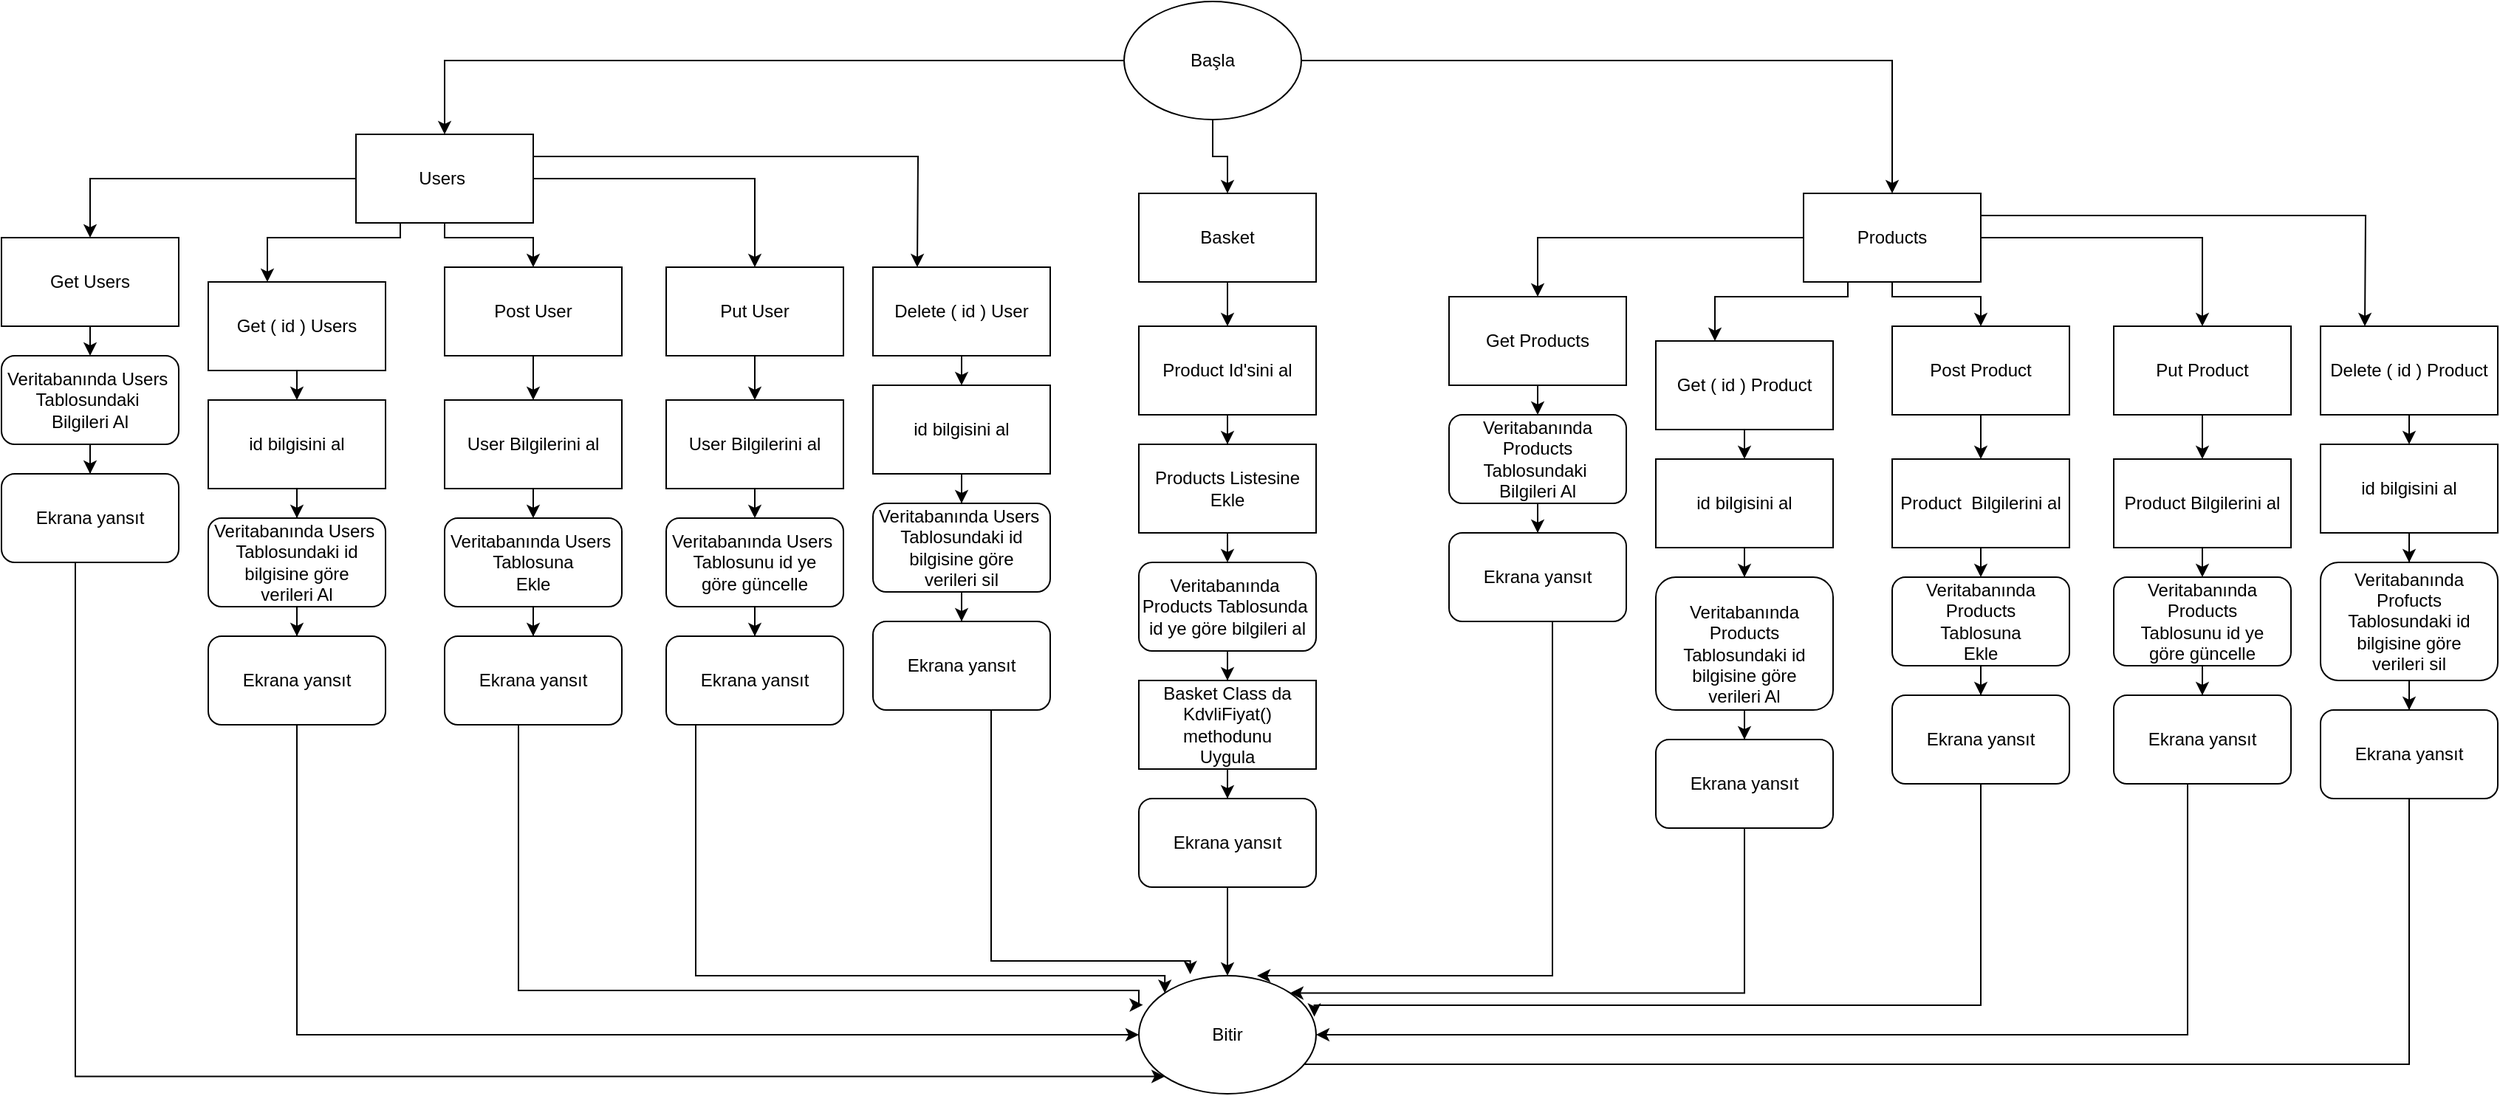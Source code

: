 <mxfile version="20.8.16" type="device"><diagram name="Page-1" id="u1dzXPumEa4jisF8WNRr"><mxGraphModel dx="2231" dy="819" grid="1" gridSize="10" guides="1" tooltips="1" connect="1" arrows="1" fold="1" page="1" pageScale="1" pageWidth="850" pageHeight="1100" math="0" shadow="0"><root><mxCell id="0"/><mxCell id="1" parent="0"/><mxCell id="zQElgTe2w62o4ruOPPWx-2" style="edgeStyle=orthogonalEdgeStyle;rounded=0;orthogonalLoop=1;jettySize=auto;html=1;" edge="1" parent="1" source="zQElgTe2w62o4ruOPPWx-1" target="zQElgTe2w62o4ruOPPWx-3"><mxGeometry relative="1" as="geometry"><mxPoint x="40" y="130" as="targetPoint"/></mxGeometry></mxCell><mxCell id="zQElgTe2w62o4ruOPPWx-85" style="edgeStyle=orthogonalEdgeStyle;rounded=0;orthogonalLoop=1;jettySize=auto;html=1;entryX=0.5;entryY=0;entryDx=0;entryDy=0;" edge="1" parent="1" source="zQElgTe2w62o4ruOPPWx-1" target="zQElgTe2w62o4ruOPPWx-51"><mxGeometry relative="1" as="geometry"/></mxCell><mxCell id="zQElgTe2w62o4ruOPPWx-87" style="edgeStyle=orthogonalEdgeStyle;rounded=0;orthogonalLoop=1;jettySize=auto;html=1;" edge="1" parent="1" source="zQElgTe2w62o4ruOPPWx-1" target="zQElgTe2w62o4ruOPPWx-88"><mxGeometry relative="1" as="geometry"><mxPoint x="560" y="200" as="targetPoint"/></mxGeometry></mxCell><mxCell id="zQElgTe2w62o4ruOPPWx-1" value="Başla" style="ellipse;whiteSpace=wrap;html=1;" vertex="1" parent="1"><mxGeometry x="490" y="40" width="120" height="80" as="geometry"/></mxCell><mxCell id="zQElgTe2w62o4ruOPPWx-4" style="edgeStyle=orthogonalEdgeStyle;rounded=0;orthogonalLoop=1;jettySize=auto;html=1;" edge="1" parent="1" source="zQElgTe2w62o4ruOPPWx-3" target="zQElgTe2w62o4ruOPPWx-5"><mxGeometry relative="1" as="geometry"><mxPoint x="30" y="220" as="targetPoint"/></mxGeometry></mxCell><mxCell id="zQElgTe2w62o4ruOPPWx-11" style="edgeStyle=orthogonalEdgeStyle;rounded=0;orthogonalLoop=1;jettySize=auto;html=1;" edge="1" parent="1" source="zQElgTe2w62o4ruOPPWx-3"><mxGeometry relative="1" as="geometry"><mxPoint x="-90" y="230" as="targetPoint"/><Array as="points"><mxPoint y="200"/><mxPoint x="-90" y="200"/></Array></mxGeometry></mxCell><mxCell id="zQElgTe2w62o4ruOPPWx-20" style="edgeStyle=orthogonalEdgeStyle;rounded=0;orthogonalLoop=1;jettySize=auto;html=1;" edge="1" parent="1" source="zQElgTe2w62o4ruOPPWx-3"><mxGeometry relative="1" as="geometry"><mxPoint x="90" y="220" as="targetPoint"/><Array as="points"><mxPoint x="30" y="200"/><mxPoint x="90" y="200"/></Array></mxGeometry></mxCell><mxCell id="zQElgTe2w62o4ruOPPWx-37" style="edgeStyle=orthogonalEdgeStyle;rounded=0;orthogonalLoop=1;jettySize=auto;html=1;" edge="1" parent="1" source="zQElgTe2w62o4ruOPPWx-3" target="zQElgTe2w62o4ruOPPWx-31"><mxGeometry relative="1" as="geometry"/></mxCell><mxCell id="zQElgTe2w62o4ruOPPWx-38" style="edgeStyle=orthogonalEdgeStyle;rounded=0;orthogonalLoop=1;jettySize=auto;html=1;exitX=1;exitY=0.25;exitDx=0;exitDy=0;" edge="1" parent="1" source="zQElgTe2w62o4ruOPPWx-3"><mxGeometry relative="1" as="geometry"><mxPoint x="350" y="220" as="targetPoint"/></mxGeometry></mxCell><mxCell id="zQElgTe2w62o4ruOPPWx-3" value="Users&amp;nbsp;" style="rounded=0;whiteSpace=wrap;html=1;" vertex="1" parent="1"><mxGeometry x="-30" y="130" width="120" height="60" as="geometry"/></mxCell><mxCell id="zQElgTe2w62o4ruOPPWx-6" style="edgeStyle=orthogonalEdgeStyle;rounded=0;orthogonalLoop=1;jettySize=auto;html=1;" edge="1" parent="1" source="zQElgTe2w62o4ruOPPWx-5"><mxGeometry relative="1" as="geometry"><mxPoint x="-210" y="280" as="targetPoint"/></mxGeometry></mxCell><mxCell id="zQElgTe2w62o4ruOPPWx-5" value="Get Users" style="rounded=0;whiteSpace=wrap;html=1;" vertex="1" parent="1"><mxGeometry x="-270" y="200" width="120" height="60" as="geometry"/></mxCell><mxCell id="zQElgTe2w62o4ruOPPWx-9" style="edgeStyle=orthogonalEdgeStyle;rounded=0;orthogonalLoop=1;jettySize=auto;html=1;" edge="1" parent="1" source="zQElgTe2w62o4ruOPPWx-8" target="zQElgTe2w62o4ruOPPWx-10"><mxGeometry relative="1" as="geometry"><mxPoint x="-210" y="370" as="targetPoint"/></mxGeometry></mxCell><mxCell id="zQElgTe2w62o4ruOPPWx-8" value="Veritabanında Users&amp;nbsp;&lt;br&gt;Tablosundaki&amp;nbsp;&lt;br&gt;Bilgileri Al" style="rounded=1;whiteSpace=wrap;html=1;" vertex="1" parent="1"><mxGeometry x="-270" y="280" width="120" height="60" as="geometry"/></mxCell><mxCell id="zQElgTe2w62o4ruOPPWx-104" style="edgeStyle=orthogonalEdgeStyle;rounded=0;orthogonalLoop=1;jettySize=auto;html=1;entryX=0;entryY=1;entryDx=0;entryDy=0;" edge="1" parent="1" source="zQElgTe2w62o4ruOPPWx-10" target="zQElgTe2w62o4ruOPPWx-102"><mxGeometry relative="1" as="geometry"><Array as="points"><mxPoint x="-220" y="768"/></Array></mxGeometry></mxCell><mxCell id="zQElgTe2w62o4ruOPPWx-10" value="Ekrana yansıt" style="rounded=1;whiteSpace=wrap;html=1;" vertex="1" parent="1"><mxGeometry x="-270" y="360" width="120" height="60" as="geometry"/></mxCell><mxCell id="zQElgTe2w62o4ruOPPWx-13" style="edgeStyle=orthogonalEdgeStyle;rounded=0;orthogonalLoop=1;jettySize=auto;html=1;" edge="1" parent="1" source="zQElgTe2w62o4ruOPPWx-12"><mxGeometry relative="1" as="geometry"><mxPoint x="-70" y="310" as="targetPoint"/></mxGeometry></mxCell><mxCell id="zQElgTe2w62o4ruOPPWx-12" value="Get ( id ) Users" style="rounded=0;whiteSpace=wrap;html=1;" vertex="1" parent="1"><mxGeometry x="-130" y="230" width="120" height="60" as="geometry"/></mxCell><mxCell id="zQElgTe2w62o4ruOPPWx-26" style="edgeStyle=orthogonalEdgeStyle;rounded=0;orthogonalLoop=1;jettySize=auto;html=1;" edge="1" parent="1" source="zQElgTe2w62o4ruOPPWx-14" target="zQElgTe2w62o4ruOPPWx-18"><mxGeometry relative="1" as="geometry"/></mxCell><mxCell id="zQElgTe2w62o4ruOPPWx-14" value="id bilgisini al" style="rounded=0;whiteSpace=wrap;html=1;" vertex="1" parent="1"><mxGeometry x="-130" y="310" width="120" height="60" as="geometry"/></mxCell><mxCell id="zQElgTe2w62o4ruOPPWx-17" style="edgeStyle=orthogonalEdgeStyle;rounded=0;orthogonalLoop=1;jettySize=auto;html=1;" edge="1" parent="1" source="zQElgTe2w62o4ruOPPWx-18" target="zQElgTe2w62o4ruOPPWx-19"><mxGeometry relative="1" as="geometry"><mxPoint y="530" as="targetPoint"/></mxGeometry></mxCell><mxCell id="zQElgTe2w62o4ruOPPWx-18" value="Veritabanında Users&amp;nbsp;&lt;br&gt;Tablosundaki id bilgisine göre&lt;br&gt;verileri Al" style="rounded=1;whiteSpace=wrap;html=1;" vertex="1" parent="1"><mxGeometry x="-130" y="390" width="120" height="60" as="geometry"/></mxCell><mxCell id="zQElgTe2w62o4ruOPPWx-105" style="edgeStyle=orthogonalEdgeStyle;rounded=0;orthogonalLoop=1;jettySize=auto;html=1;entryX=0;entryY=0.5;entryDx=0;entryDy=0;" edge="1" parent="1" source="zQElgTe2w62o4ruOPPWx-19" target="zQElgTe2w62o4ruOPPWx-102"><mxGeometry relative="1" as="geometry"><Array as="points"><mxPoint x="-70" y="740"/></Array></mxGeometry></mxCell><mxCell id="zQElgTe2w62o4ruOPPWx-19" value="Ekrana yansıt" style="rounded=1;whiteSpace=wrap;html=1;" vertex="1" parent="1"><mxGeometry x="-130" y="470" width="120" height="60" as="geometry"/></mxCell><mxCell id="zQElgTe2w62o4ruOPPWx-22" style="edgeStyle=orthogonalEdgeStyle;rounded=0;orthogonalLoop=1;jettySize=auto;html=1;" edge="1" parent="1" source="zQElgTe2w62o4ruOPPWx-21" target="zQElgTe2w62o4ruOPPWx-23"><mxGeometry relative="1" as="geometry"><mxPoint x="90" y="300" as="targetPoint"/></mxGeometry></mxCell><mxCell id="zQElgTe2w62o4ruOPPWx-21" value="Post User" style="rounded=0;whiteSpace=wrap;html=1;" vertex="1" parent="1"><mxGeometry x="30" y="220" width="120" height="60" as="geometry"/></mxCell><mxCell id="zQElgTe2w62o4ruOPPWx-25" value="" style="edgeStyle=orthogonalEdgeStyle;rounded=0;orthogonalLoop=1;jettySize=auto;html=1;" edge="1" parent="1" source="zQElgTe2w62o4ruOPPWx-23"><mxGeometry relative="1" as="geometry"><mxPoint x="90" y="390" as="targetPoint"/></mxGeometry></mxCell><mxCell id="zQElgTe2w62o4ruOPPWx-23" value="User Bilgilerini al" style="rounded=0;whiteSpace=wrap;html=1;" vertex="1" parent="1"><mxGeometry x="30" y="310" width="120" height="60" as="geometry"/></mxCell><mxCell id="zQElgTe2w62o4ruOPPWx-27" style="edgeStyle=orthogonalEdgeStyle;rounded=0;orthogonalLoop=1;jettySize=auto;html=1;" edge="1" parent="1" source="zQElgTe2w62o4ruOPPWx-28" target="zQElgTe2w62o4ruOPPWx-29"><mxGeometry relative="1" as="geometry"><mxPoint x="160" y="530" as="targetPoint"/></mxGeometry></mxCell><mxCell id="zQElgTe2w62o4ruOPPWx-28" value="Veritabanında Users&amp;nbsp;&lt;br&gt;Tablosuna&lt;br&gt;Ekle" style="rounded=1;whiteSpace=wrap;html=1;" vertex="1" parent="1"><mxGeometry x="30" y="390" width="120" height="60" as="geometry"/></mxCell><mxCell id="zQElgTe2w62o4ruOPPWx-103" style="edgeStyle=orthogonalEdgeStyle;rounded=0;orthogonalLoop=1;jettySize=auto;html=1;entryX=0.023;entryY=0.247;entryDx=0;entryDy=0;entryPerimeter=0;" edge="1" parent="1" source="zQElgTe2w62o4ruOPPWx-29" target="zQElgTe2w62o4ruOPPWx-102"><mxGeometry relative="1" as="geometry"><Array as="points"><mxPoint x="80" y="710"/><mxPoint x="500" y="710"/><mxPoint x="500" y="720"/></Array></mxGeometry></mxCell><mxCell id="zQElgTe2w62o4ruOPPWx-29" value="Ekrana yansıt" style="rounded=1;whiteSpace=wrap;html=1;" vertex="1" parent="1"><mxGeometry x="30" y="470" width="120" height="60" as="geometry"/></mxCell><mxCell id="zQElgTe2w62o4ruOPPWx-30" style="edgeStyle=orthogonalEdgeStyle;rounded=0;orthogonalLoop=1;jettySize=auto;html=1;" edge="1" parent="1" source="zQElgTe2w62o4ruOPPWx-31" target="zQElgTe2w62o4ruOPPWx-33"><mxGeometry relative="1" as="geometry"><mxPoint x="240" y="300" as="targetPoint"/></mxGeometry></mxCell><mxCell id="zQElgTe2w62o4ruOPPWx-31" value="Put User" style="rounded=0;whiteSpace=wrap;html=1;" vertex="1" parent="1"><mxGeometry x="180" y="220" width="120" height="60" as="geometry"/></mxCell><mxCell id="zQElgTe2w62o4ruOPPWx-32" value="" style="edgeStyle=orthogonalEdgeStyle;rounded=0;orthogonalLoop=1;jettySize=auto;html=1;" edge="1" parent="1" source="zQElgTe2w62o4ruOPPWx-33"><mxGeometry relative="1" as="geometry"><mxPoint x="240" y="390" as="targetPoint"/></mxGeometry></mxCell><mxCell id="zQElgTe2w62o4ruOPPWx-33" value="User Bilgilerini al" style="rounded=0;whiteSpace=wrap;html=1;" vertex="1" parent="1"><mxGeometry x="180" y="310" width="120" height="60" as="geometry"/></mxCell><mxCell id="zQElgTe2w62o4ruOPPWx-34" style="edgeStyle=orthogonalEdgeStyle;rounded=0;orthogonalLoop=1;jettySize=auto;html=1;" edge="1" parent="1" source="zQElgTe2w62o4ruOPPWx-35" target="zQElgTe2w62o4ruOPPWx-36"><mxGeometry relative="1" as="geometry"><mxPoint x="310" y="530" as="targetPoint"/></mxGeometry></mxCell><mxCell id="zQElgTe2w62o4ruOPPWx-35" value="Veritabanında Users&amp;nbsp;&lt;br&gt;Tablosunu id ye&lt;br&gt;göre güncelle" style="rounded=1;whiteSpace=wrap;html=1;" vertex="1" parent="1"><mxGeometry x="180" y="390" width="120" height="60" as="geometry"/></mxCell><mxCell id="zQElgTe2w62o4ruOPPWx-106" style="edgeStyle=orthogonalEdgeStyle;rounded=0;orthogonalLoop=1;jettySize=auto;html=1;entryX=0;entryY=0;entryDx=0;entryDy=0;" edge="1" parent="1" source="zQElgTe2w62o4ruOPPWx-36" target="zQElgTe2w62o4ruOPPWx-102"><mxGeometry relative="1" as="geometry"><Array as="points"><mxPoint x="200" y="700"/><mxPoint x="518" y="700"/></Array></mxGeometry></mxCell><mxCell id="zQElgTe2w62o4ruOPPWx-36" value="Ekrana yansıt" style="rounded=1;whiteSpace=wrap;html=1;" vertex="1" parent="1"><mxGeometry x="180" y="470" width="120" height="60" as="geometry"/></mxCell><mxCell id="zQElgTe2w62o4ruOPPWx-39" style="edgeStyle=orthogonalEdgeStyle;rounded=0;orthogonalLoop=1;jettySize=auto;html=1;" edge="1" parent="1" source="zQElgTe2w62o4ruOPPWx-40"><mxGeometry relative="1" as="geometry"><mxPoint x="380" y="300" as="targetPoint"/></mxGeometry></mxCell><mxCell id="zQElgTe2w62o4ruOPPWx-40" value="Delete ( id ) User" style="rounded=0;whiteSpace=wrap;html=1;" vertex="1" parent="1"><mxGeometry x="320" y="220" width="120" height="60" as="geometry"/></mxCell><mxCell id="zQElgTe2w62o4ruOPPWx-41" style="edgeStyle=orthogonalEdgeStyle;rounded=0;orthogonalLoop=1;jettySize=auto;html=1;" edge="1" parent="1" source="zQElgTe2w62o4ruOPPWx-42" target="zQElgTe2w62o4ruOPPWx-44"><mxGeometry relative="1" as="geometry"/></mxCell><mxCell id="zQElgTe2w62o4ruOPPWx-42" value="id bilgisini al" style="rounded=0;whiteSpace=wrap;html=1;" vertex="1" parent="1"><mxGeometry x="320" y="300" width="120" height="60" as="geometry"/></mxCell><mxCell id="zQElgTe2w62o4ruOPPWx-43" style="edgeStyle=orthogonalEdgeStyle;rounded=0;orthogonalLoop=1;jettySize=auto;html=1;" edge="1" parent="1" source="zQElgTe2w62o4ruOPPWx-44" target="zQElgTe2w62o4ruOPPWx-45"><mxGeometry relative="1" as="geometry"><mxPoint x="450" y="520" as="targetPoint"/></mxGeometry></mxCell><mxCell id="zQElgTe2w62o4ruOPPWx-44" value="Veritabanında Users&amp;nbsp;&lt;br&gt;Tablosundaki id bilgisine göre&lt;br&gt;verileri sil" style="rounded=1;whiteSpace=wrap;html=1;" vertex="1" parent="1"><mxGeometry x="320" y="380" width="120" height="60" as="geometry"/></mxCell><mxCell id="zQElgTe2w62o4ruOPPWx-107" style="edgeStyle=orthogonalEdgeStyle;rounded=0;orthogonalLoop=1;jettySize=auto;html=1;entryX=0.29;entryY=-0.012;entryDx=0;entryDy=0;entryPerimeter=0;" edge="1" parent="1" source="zQElgTe2w62o4ruOPPWx-45" target="zQElgTe2w62o4ruOPPWx-102"><mxGeometry relative="1" as="geometry"><Array as="points"><mxPoint x="400" y="690"/><mxPoint x="535" y="690"/></Array></mxGeometry></mxCell><mxCell id="zQElgTe2w62o4ruOPPWx-45" value="Ekrana yansıt" style="rounded=1;whiteSpace=wrap;html=1;" vertex="1" parent="1"><mxGeometry x="320" y="460" width="120" height="60" as="geometry"/></mxCell><mxCell id="zQElgTe2w62o4ruOPPWx-46" style="edgeStyle=orthogonalEdgeStyle;rounded=0;orthogonalLoop=1;jettySize=auto;html=1;" edge="1" parent="1" source="zQElgTe2w62o4ruOPPWx-51" target="zQElgTe2w62o4ruOPPWx-53"><mxGeometry relative="1" as="geometry"><mxPoint x="1010" y="260" as="targetPoint"/></mxGeometry></mxCell><mxCell id="zQElgTe2w62o4ruOPPWx-47" style="edgeStyle=orthogonalEdgeStyle;rounded=0;orthogonalLoop=1;jettySize=auto;html=1;" edge="1" parent="1" source="zQElgTe2w62o4ruOPPWx-51"><mxGeometry relative="1" as="geometry"><mxPoint x="890" y="270" as="targetPoint"/><Array as="points"><mxPoint x="980" y="240"/><mxPoint x="890" y="240"/></Array></mxGeometry></mxCell><mxCell id="zQElgTe2w62o4ruOPPWx-48" style="edgeStyle=orthogonalEdgeStyle;rounded=0;orthogonalLoop=1;jettySize=auto;html=1;" edge="1" parent="1" source="zQElgTe2w62o4ruOPPWx-51"><mxGeometry relative="1" as="geometry"><mxPoint x="1070" y="260" as="targetPoint"/><Array as="points"><mxPoint x="1010" y="240"/><mxPoint x="1070" y="240"/></Array></mxGeometry></mxCell><mxCell id="zQElgTe2w62o4ruOPPWx-49" style="edgeStyle=orthogonalEdgeStyle;rounded=0;orthogonalLoop=1;jettySize=auto;html=1;" edge="1" parent="1" source="zQElgTe2w62o4ruOPPWx-51" target="zQElgTe2w62o4ruOPPWx-72"><mxGeometry relative="1" as="geometry"/></mxCell><mxCell id="zQElgTe2w62o4ruOPPWx-50" style="edgeStyle=orthogonalEdgeStyle;rounded=0;orthogonalLoop=1;jettySize=auto;html=1;exitX=1;exitY=0.25;exitDx=0;exitDy=0;" edge="1" parent="1" source="zQElgTe2w62o4ruOPPWx-51"><mxGeometry relative="1" as="geometry"><mxPoint x="1330" y="260" as="targetPoint"/></mxGeometry></mxCell><mxCell id="zQElgTe2w62o4ruOPPWx-51" value="Products" style="rounded=0;whiteSpace=wrap;html=1;" vertex="1" parent="1"><mxGeometry x="950" y="170" width="120" height="60" as="geometry"/></mxCell><mxCell id="zQElgTe2w62o4ruOPPWx-52" style="edgeStyle=orthogonalEdgeStyle;rounded=0;orthogonalLoop=1;jettySize=auto;html=1;" edge="1" parent="1" source="zQElgTe2w62o4ruOPPWx-53"><mxGeometry relative="1" as="geometry"><mxPoint x="770" y="320" as="targetPoint"/></mxGeometry></mxCell><mxCell id="zQElgTe2w62o4ruOPPWx-53" value="Get Products" style="rounded=0;whiteSpace=wrap;html=1;" vertex="1" parent="1"><mxGeometry x="710" y="240" width="120" height="60" as="geometry"/></mxCell><mxCell id="zQElgTe2w62o4ruOPPWx-54" style="edgeStyle=orthogonalEdgeStyle;rounded=0;orthogonalLoop=1;jettySize=auto;html=1;" edge="1" parent="1" source="zQElgTe2w62o4ruOPPWx-55" target="zQElgTe2w62o4ruOPPWx-56"><mxGeometry relative="1" as="geometry"><mxPoint x="770" y="410" as="targetPoint"/></mxGeometry></mxCell><mxCell id="zQElgTe2w62o4ruOPPWx-55" value="Veritabanında Products&lt;br&gt;Tablosundaki&amp;nbsp;&lt;br&gt;Bilgileri Al" style="rounded=1;whiteSpace=wrap;html=1;" vertex="1" parent="1"><mxGeometry x="710" y="320" width="120" height="60" as="geometry"/></mxCell><mxCell id="zQElgTe2w62o4ruOPPWx-109" style="edgeStyle=orthogonalEdgeStyle;rounded=0;orthogonalLoop=1;jettySize=auto;html=1;entryX=0.667;entryY=0;entryDx=0;entryDy=0;entryPerimeter=0;" edge="1" parent="1" source="zQElgTe2w62o4ruOPPWx-56" target="zQElgTe2w62o4ruOPPWx-102"><mxGeometry relative="1" as="geometry"><Array as="points"><mxPoint x="780" y="700"/></Array></mxGeometry></mxCell><mxCell id="zQElgTe2w62o4ruOPPWx-56" value="Ekrana yansıt" style="rounded=1;whiteSpace=wrap;html=1;" vertex="1" parent="1"><mxGeometry x="710" y="400" width="120" height="60" as="geometry"/></mxCell><mxCell id="zQElgTe2w62o4ruOPPWx-57" style="edgeStyle=orthogonalEdgeStyle;rounded=0;orthogonalLoop=1;jettySize=auto;html=1;" edge="1" parent="1" source="zQElgTe2w62o4ruOPPWx-58"><mxGeometry relative="1" as="geometry"><mxPoint x="910" y="350" as="targetPoint"/></mxGeometry></mxCell><mxCell id="zQElgTe2w62o4ruOPPWx-58" value="Get ( id ) Product" style="rounded=0;whiteSpace=wrap;html=1;" vertex="1" parent="1"><mxGeometry x="850" y="270" width="120" height="60" as="geometry"/></mxCell><mxCell id="zQElgTe2w62o4ruOPPWx-59" style="edgeStyle=orthogonalEdgeStyle;rounded=0;orthogonalLoop=1;jettySize=auto;html=1;" edge="1" parent="1" source="zQElgTe2w62o4ruOPPWx-60" target="zQElgTe2w62o4ruOPPWx-62"><mxGeometry relative="1" as="geometry"/></mxCell><mxCell id="zQElgTe2w62o4ruOPPWx-60" value="id bilgisini al" style="rounded=0;whiteSpace=wrap;html=1;" vertex="1" parent="1"><mxGeometry x="850" y="350" width="120" height="60" as="geometry"/></mxCell><mxCell id="zQElgTe2w62o4ruOPPWx-61" style="edgeStyle=orthogonalEdgeStyle;rounded=0;orthogonalLoop=1;jettySize=auto;html=1;" edge="1" parent="1" source="zQElgTe2w62o4ruOPPWx-62" target="zQElgTe2w62o4ruOPPWx-63"><mxGeometry relative="1" as="geometry"><mxPoint x="980" y="570" as="targetPoint"/></mxGeometry></mxCell><mxCell id="zQElgTe2w62o4ruOPPWx-62" value="&lt;br&gt;Veritabanında Products&lt;br&gt;Tablosundaki id bilgisine göre&lt;br&gt;verileri Al" style="rounded=1;whiteSpace=wrap;html=1;" vertex="1" parent="1"><mxGeometry x="850" y="430" width="120" height="90" as="geometry"/></mxCell><mxCell id="zQElgTe2w62o4ruOPPWx-110" style="edgeStyle=orthogonalEdgeStyle;rounded=0;orthogonalLoop=1;jettySize=auto;html=1;entryX=1;entryY=0;entryDx=0;entryDy=0;" edge="1" parent="1" source="zQElgTe2w62o4ruOPPWx-63" target="zQElgTe2w62o4ruOPPWx-102"><mxGeometry relative="1" as="geometry"><Array as="points"><mxPoint x="910" y="712"/></Array></mxGeometry></mxCell><mxCell id="zQElgTe2w62o4ruOPPWx-63" value="Ekrana yansıt" style="rounded=1;whiteSpace=wrap;html=1;" vertex="1" parent="1"><mxGeometry x="850" y="540" width="120" height="60" as="geometry"/></mxCell><mxCell id="zQElgTe2w62o4ruOPPWx-64" style="edgeStyle=orthogonalEdgeStyle;rounded=0;orthogonalLoop=1;jettySize=auto;html=1;" edge="1" parent="1" source="zQElgTe2w62o4ruOPPWx-65" target="zQElgTe2w62o4ruOPPWx-67"><mxGeometry relative="1" as="geometry"><mxPoint x="1070" y="340" as="targetPoint"/></mxGeometry></mxCell><mxCell id="zQElgTe2w62o4ruOPPWx-65" value="Post Product" style="rounded=0;whiteSpace=wrap;html=1;" vertex="1" parent="1"><mxGeometry x="1010" y="260" width="120" height="60" as="geometry"/></mxCell><mxCell id="zQElgTe2w62o4ruOPPWx-66" value="" style="edgeStyle=orthogonalEdgeStyle;rounded=0;orthogonalLoop=1;jettySize=auto;html=1;" edge="1" parent="1" source="zQElgTe2w62o4ruOPPWx-67"><mxGeometry relative="1" as="geometry"><mxPoint x="1070" y="430" as="targetPoint"/></mxGeometry></mxCell><mxCell id="zQElgTe2w62o4ruOPPWx-67" value="Product&amp;nbsp; Bilgilerini al" style="rounded=0;whiteSpace=wrap;html=1;" vertex="1" parent="1"><mxGeometry x="1010" y="350" width="120" height="60" as="geometry"/></mxCell><mxCell id="zQElgTe2w62o4ruOPPWx-68" style="edgeStyle=orthogonalEdgeStyle;rounded=0;orthogonalLoop=1;jettySize=auto;html=1;" edge="1" parent="1" source="zQElgTe2w62o4ruOPPWx-69" target="zQElgTe2w62o4ruOPPWx-70"><mxGeometry relative="1" as="geometry"><mxPoint x="1140" y="570" as="targetPoint"/></mxGeometry></mxCell><mxCell id="zQElgTe2w62o4ruOPPWx-69" value="Veritabanında Products&lt;br&gt;Tablosuna&lt;br&gt;Ekle" style="rounded=1;whiteSpace=wrap;html=1;" vertex="1" parent="1"><mxGeometry x="1010" y="430" width="120" height="60" as="geometry"/></mxCell><mxCell id="zQElgTe2w62o4ruOPPWx-111" style="edgeStyle=orthogonalEdgeStyle;rounded=0;orthogonalLoop=1;jettySize=auto;html=1;entryX=0.99;entryY=0.347;entryDx=0;entryDy=0;entryPerimeter=0;" edge="1" parent="1" source="zQElgTe2w62o4ruOPPWx-70" target="zQElgTe2w62o4ruOPPWx-102"><mxGeometry relative="1" as="geometry"><Array as="points"><mxPoint x="1070" y="720"/><mxPoint x="619" y="720"/></Array></mxGeometry></mxCell><mxCell id="zQElgTe2w62o4ruOPPWx-70" value="Ekrana yansıt" style="rounded=1;whiteSpace=wrap;html=1;" vertex="1" parent="1"><mxGeometry x="1010" y="510" width="120" height="60" as="geometry"/></mxCell><mxCell id="zQElgTe2w62o4ruOPPWx-71" style="edgeStyle=orthogonalEdgeStyle;rounded=0;orthogonalLoop=1;jettySize=auto;html=1;" edge="1" parent="1" source="zQElgTe2w62o4ruOPPWx-72" target="zQElgTe2w62o4ruOPPWx-74"><mxGeometry relative="1" as="geometry"><mxPoint x="1220" y="340" as="targetPoint"/></mxGeometry></mxCell><mxCell id="zQElgTe2w62o4ruOPPWx-72" value="Put Product" style="rounded=0;whiteSpace=wrap;html=1;" vertex="1" parent="1"><mxGeometry x="1160" y="260" width="120" height="60" as="geometry"/></mxCell><mxCell id="zQElgTe2w62o4ruOPPWx-73" value="" style="edgeStyle=orthogonalEdgeStyle;rounded=0;orthogonalLoop=1;jettySize=auto;html=1;" edge="1" parent="1" source="zQElgTe2w62o4ruOPPWx-74"><mxGeometry relative="1" as="geometry"><mxPoint x="1220" y="430" as="targetPoint"/></mxGeometry></mxCell><mxCell id="zQElgTe2w62o4ruOPPWx-74" value="Product Bilgilerini al" style="rounded=0;whiteSpace=wrap;html=1;" vertex="1" parent="1"><mxGeometry x="1160" y="350" width="120" height="60" as="geometry"/></mxCell><mxCell id="zQElgTe2w62o4ruOPPWx-75" style="edgeStyle=orthogonalEdgeStyle;rounded=0;orthogonalLoop=1;jettySize=auto;html=1;" edge="1" parent="1" source="zQElgTe2w62o4ruOPPWx-76" target="zQElgTe2w62o4ruOPPWx-77"><mxGeometry relative="1" as="geometry"><mxPoint x="1290" y="570" as="targetPoint"/></mxGeometry></mxCell><mxCell id="zQElgTe2w62o4ruOPPWx-76" value="Veritabanında Products&lt;br&gt;Tablosunu id ye&lt;br&gt;göre güncelle" style="rounded=1;whiteSpace=wrap;html=1;" vertex="1" parent="1"><mxGeometry x="1160" y="430" width="120" height="60" as="geometry"/></mxCell><mxCell id="zQElgTe2w62o4ruOPPWx-112" style="edgeStyle=orthogonalEdgeStyle;rounded=0;orthogonalLoop=1;jettySize=auto;html=1;entryX=1;entryY=0.5;entryDx=0;entryDy=0;" edge="1" parent="1" source="zQElgTe2w62o4ruOPPWx-77" target="zQElgTe2w62o4ruOPPWx-102"><mxGeometry relative="1" as="geometry"><Array as="points"><mxPoint x="1210" y="740"/></Array></mxGeometry></mxCell><mxCell id="zQElgTe2w62o4ruOPPWx-77" value="Ekrana yansıt" style="rounded=1;whiteSpace=wrap;html=1;" vertex="1" parent="1"><mxGeometry x="1160" y="510" width="120" height="60" as="geometry"/></mxCell><mxCell id="zQElgTe2w62o4ruOPPWx-78" style="edgeStyle=orthogonalEdgeStyle;rounded=0;orthogonalLoop=1;jettySize=auto;html=1;" edge="1" parent="1" source="zQElgTe2w62o4ruOPPWx-79"><mxGeometry relative="1" as="geometry"><mxPoint x="1360" y="340" as="targetPoint"/></mxGeometry></mxCell><mxCell id="zQElgTe2w62o4ruOPPWx-79" value="Delete ( id ) Product" style="rounded=0;whiteSpace=wrap;html=1;" vertex="1" parent="1"><mxGeometry x="1300" y="260" width="120" height="60" as="geometry"/></mxCell><mxCell id="zQElgTe2w62o4ruOPPWx-80" style="edgeStyle=orthogonalEdgeStyle;rounded=0;orthogonalLoop=1;jettySize=auto;html=1;" edge="1" parent="1" source="zQElgTe2w62o4ruOPPWx-81" target="zQElgTe2w62o4ruOPPWx-83"><mxGeometry relative="1" as="geometry"/></mxCell><mxCell id="zQElgTe2w62o4ruOPPWx-81" value="id bilgisini al" style="rounded=0;whiteSpace=wrap;html=1;" vertex="1" parent="1"><mxGeometry x="1300" y="340" width="120" height="60" as="geometry"/></mxCell><mxCell id="zQElgTe2w62o4ruOPPWx-82" style="edgeStyle=orthogonalEdgeStyle;rounded=0;orthogonalLoop=1;jettySize=auto;html=1;" edge="1" parent="1" source="zQElgTe2w62o4ruOPPWx-83" target="zQElgTe2w62o4ruOPPWx-84"><mxGeometry relative="1" as="geometry"><mxPoint x="1430" y="560" as="targetPoint"/></mxGeometry></mxCell><mxCell id="zQElgTe2w62o4ruOPPWx-83" value="Veritabanında Profucts&lt;br&gt;Tablosundaki id bilgisine göre&lt;br&gt;verileri sil" style="rounded=1;whiteSpace=wrap;html=1;" vertex="1" parent="1"><mxGeometry x="1300" y="420" width="120" height="80" as="geometry"/></mxCell><mxCell id="zQElgTe2w62o4ruOPPWx-113" style="edgeStyle=orthogonalEdgeStyle;rounded=0;orthogonalLoop=1;jettySize=auto;html=1;entryX=1;entryY=1;entryDx=0;entryDy=0;" edge="1" parent="1" source="zQElgTe2w62o4ruOPPWx-84" target="zQElgTe2w62o4ruOPPWx-102"><mxGeometry relative="1" as="geometry"><Array as="points"><mxPoint x="1360" y="760"/><mxPoint x="602" y="760"/></Array></mxGeometry></mxCell><mxCell id="zQElgTe2w62o4ruOPPWx-84" value="Ekrana yansıt" style="rounded=1;whiteSpace=wrap;html=1;" vertex="1" parent="1"><mxGeometry x="1300" y="520" width="120" height="60" as="geometry"/></mxCell><mxCell id="zQElgTe2w62o4ruOPPWx-86" style="edgeStyle=orthogonalEdgeStyle;rounded=0;orthogonalLoop=1;jettySize=auto;html=1;exitX=0.5;exitY=1;exitDx=0;exitDy=0;" edge="1" parent="1" source="zQElgTe2w62o4ruOPPWx-62" target="zQElgTe2w62o4ruOPPWx-62"><mxGeometry relative="1" as="geometry"/></mxCell><mxCell id="zQElgTe2w62o4ruOPPWx-89" style="edgeStyle=orthogonalEdgeStyle;rounded=0;orthogonalLoop=1;jettySize=auto;html=1;" edge="1" parent="1" source="zQElgTe2w62o4ruOPPWx-88" target="zQElgTe2w62o4ruOPPWx-90"><mxGeometry relative="1" as="geometry"><mxPoint x="560" y="250" as="targetPoint"/></mxGeometry></mxCell><mxCell id="zQElgTe2w62o4ruOPPWx-88" value="Basket" style="rounded=0;whiteSpace=wrap;html=1;" vertex="1" parent="1"><mxGeometry x="500" y="170" width="120" height="60" as="geometry"/></mxCell><mxCell id="zQElgTe2w62o4ruOPPWx-91" style="edgeStyle=orthogonalEdgeStyle;rounded=0;orthogonalLoop=1;jettySize=auto;html=1;" edge="1" parent="1" source="zQElgTe2w62o4ruOPPWx-90" target="zQElgTe2w62o4ruOPPWx-92"><mxGeometry relative="1" as="geometry"><mxPoint x="560" y="340" as="targetPoint"/></mxGeometry></mxCell><mxCell id="zQElgTe2w62o4ruOPPWx-90" value="Product Id'sini al" style="rounded=0;whiteSpace=wrap;html=1;" vertex="1" parent="1"><mxGeometry x="500" y="260" width="120" height="60" as="geometry"/></mxCell><mxCell id="zQElgTe2w62o4ruOPPWx-94" value="" style="edgeStyle=orthogonalEdgeStyle;rounded=0;orthogonalLoop=1;jettySize=auto;html=1;" edge="1" parent="1" source="zQElgTe2w62o4ruOPPWx-92"><mxGeometry relative="1" as="geometry"><mxPoint x="560" y="420" as="targetPoint"/></mxGeometry></mxCell><mxCell id="zQElgTe2w62o4ruOPPWx-92" value="Products Listesine Ekle" style="rounded=0;whiteSpace=wrap;html=1;" vertex="1" parent="1"><mxGeometry x="500" y="340" width="120" height="60" as="geometry"/></mxCell><mxCell id="zQElgTe2w62o4ruOPPWx-96" style="edgeStyle=orthogonalEdgeStyle;rounded=0;orthogonalLoop=1;jettySize=auto;html=1;" edge="1" parent="1" source="zQElgTe2w62o4ruOPPWx-95" target="zQElgTe2w62o4ruOPPWx-97"><mxGeometry relative="1" as="geometry"><mxPoint x="560" y="510" as="targetPoint"/></mxGeometry></mxCell><mxCell id="zQElgTe2w62o4ruOPPWx-95" value="Veritabanında&amp;nbsp;&lt;br&gt;Products Tablosunda&amp;nbsp;&lt;br&gt;id ye göre bilgileri al" style="rounded=1;whiteSpace=wrap;html=1;" vertex="1" parent="1"><mxGeometry x="500" y="420" width="120" height="60" as="geometry"/></mxCell><mxCell id="zQElgTe2w62o4ruOPPWx-98" style="edgeStyle=orthogonalEdgeStyle;rounded=0;orthogonalLoop=1;jettySize=auto;html=1;" edge="1" parent="1" source="zQElgTe2w62o4ruOPPWx-97"><mxGeometry relative="1" as="geometry"><mxPoint x="560" y="550" as="targetPoint"/></mxGeometry></mxCell><mxCell id="zQElgTe2w62o4ruOPPWx-100" style="edgeStyle=orthogonalEdgeStyle;rounded=0;orthogonalLoop=1;jettySize=auto;html=1;" edge="1" parent="1" source="zQElgTe2w62o4ruOPPWx-97" target="zQElgTe2w62o4ruOPPWx-101"><mxGeometry relative="1" as="geometry"><mxPoint x="560" y="580" as="targetPoint"/></mxGeometry></mxCell><mxCell id="zQElgTe2w62o4ruOPPWx-97" value="Basket Class da&lt;br&gt;&amp;nbsp;KdvliFiyat()&amp;nbsp; methodunu&lt;br&gt;Uygula" style="rounded=0;whiteSpace=wrap;html=1;" vertex="1" parent="1"><mxGeometry x="500" y="500" width="120" height="60" as="geometry"/></mxCell><mxCell id="zQElgTe2w62o4ruOPPWx-108" style="edgeStyle=orthogonalEdgeStyle;rounded=0;orthogonalLoop=1;jettySize=auto;html=1;" edge="1" parent="1" source="zQElgTe2w62o4ruOPPWx-101" target="zQElgTe2w62o4ruOPPWx-102"><mxGeometry relative="1" as="geometry"/></mxCell><mxCell id="zQElgTe2w62o4ruOPPWx-101" value="Ekrana yansıt" style="rounded=1;whiteSpace=wrap;html=1;" vertex="1" parent="1"><mxGeometry x="500" y="580" width="120" height="60" as="geometry"/></mxCell><mxCell id="zQElgTe2w62o4ruOPPWx-102" value="Bitir" style="ellipse;whiteSpace=wrap;html=1;" vertex="1" parent="1"><mxGeometry x="500" y="700" width="120" height="80" as="geometry"/></mxCell></root></mxGraphModel></diagram></mxfile>